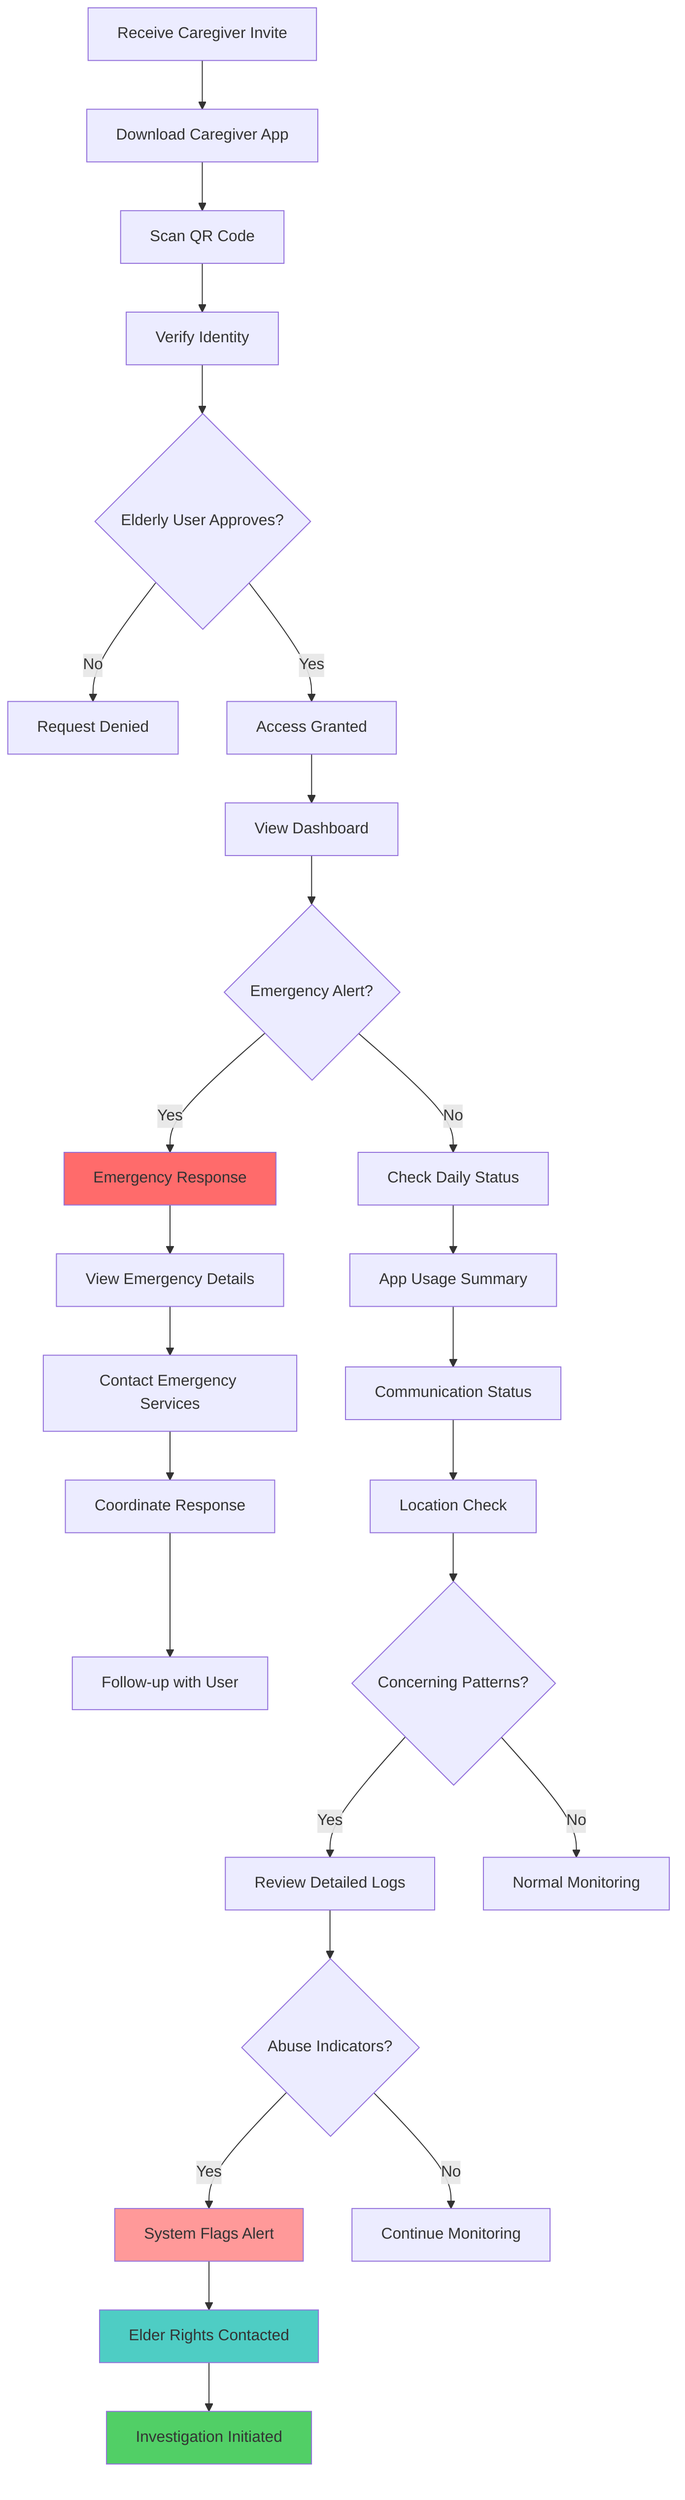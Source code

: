 flowchart TD
    A[Receive Caregiver Invite] --> B[Download Caregiver App]
    B --> C[Scan QR Code]
    C --> D[Verify Identity]
    D --> E{Elderly User Approves?}
    E -->|No| F[Request Denied]
    E -->|Yes| G[Access Granted]
    
    G --> H[View Dashboard]
    H --> I{Emergency Alert?}
    I -->|Yes| J[Emergency Response]
    I -->|No| K[Check Daily Status]
    
    J --> J1[View Emergency Details]
    J1 --> J2[Contact Emergency Services]
    J2 --> J3[Coordinate Response]
    J3 --> J4[Follow-up with User]
    
    K --> K1[App Usage Summary]
    K1 --> K2[Communication Status]
    K2 --> K3[Location Check]
    K3 --> L{Concerning Patterns?}
    
    L -->|Yes| M[Review Detailed Logs]
    L -->|No| N[Normal Monitoring]
    
    M --> M1{Abuse Indicators?}
    M1 -->|Yes| M2[System Flags Alert]
    M1 -->|No| M3[Continue Monitoring]
    
    M2 --> M4[Elder Rights Contacted]
    M4 --> M5[Investigation Initiated]
    
    style J fill:#ff6b6b
    style M2 fill:#ff9999
    style M4 fill:#4ecdc4
    style M5 fill:#51cf66